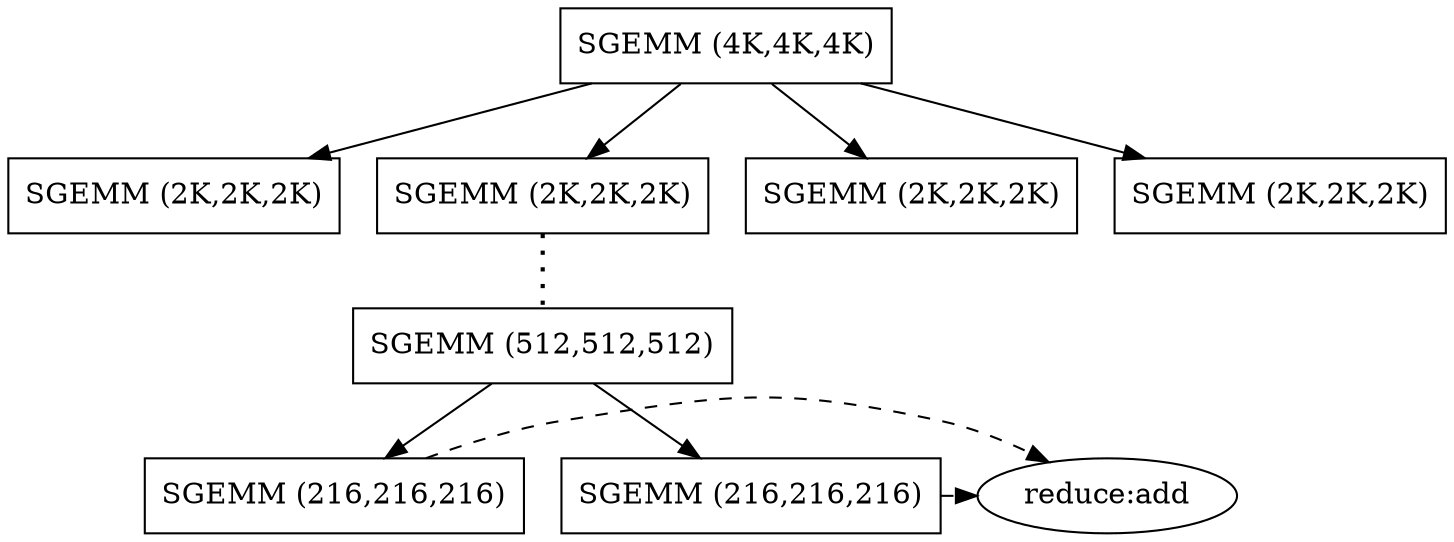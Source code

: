 digraph SGEMM {
        edge [fontsize=8, fontname="Times-Italic"]

        node [shape=box]
        ROOT[label="SGEMM (4K,4K,4K)" shape=box]

        NODE0 [label="SGEMM (2K,2K,2K)"]
        NODE1 [label="SGEMM (2K,2K,2K)"]
        NODE2 [label="SGEMM (2K,2K,2K)"]
        NODE3 [label="SGEMM (2K,2K,2K)"]
      
        ROOT  -> NODE0
        ROOT  -> NODE1
        ROOT  -> NODE2
        ROOT  -> NODE3

        //node [fontsize=8, fontname="Times-Italic"]
       { 
        rank=same
        //NODE_low_left[style=invis]
        NODE_low[label="SGEMM (512,512,512)"]
        //NODE_low_right[style=invis]
       }

       //{
       // NODE_low_left -> NODE_low[style=dotted dir=none]
       // NODE_low -> NODE_low_right[style=dotted dir=none]
       //}
        {
         rank=same
        LEAF0[label="SGEMM (216,216,216)"]
        LEAF1[label="SGEMM (216,216,216)"]
        } 

        NODE_low -> LEAF0
        NODE_low -> LEAF1
        
        NODE1 -> NODE_low [style=dotted penwidth=2 dir=none]
        {
        rank=same 
        reduce0 [label="reduce:add" shape=ellipse]
        LEAF0->LEAF1 [style=invis]
        LEAF0->reduce0 [style=dashed]
        LEAF1->reduce0 [style=dashed]
        }
 
}
